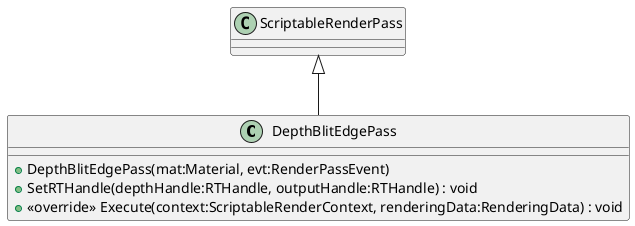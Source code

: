 @startuml
class DepthBlitEdgePass {
    + DepthBlitEdgePass(mat:Material, evt:RenderPassEvent)
    + SetRTHandle(depthHandle:RTHandle, outputHandle:RTHandle) : void
    + <<override>> Execute(context:ScriptableRenderContext, renderingData:RenderingData) : void
}
ScriptableRenderPass <|-- DepthBlitEdgePass
@enduml
